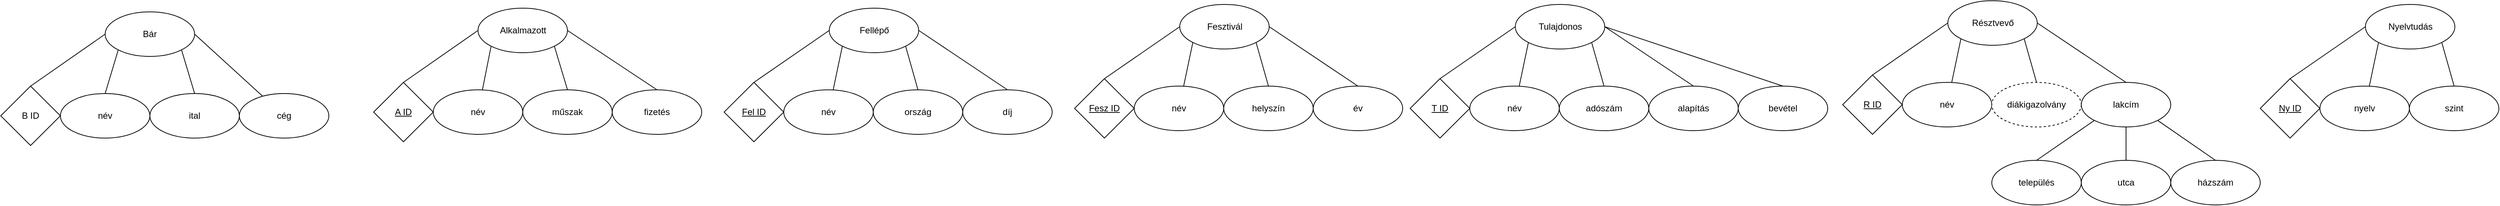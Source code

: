 <mxfile version="22.0.4" type="device">
  <diagram name="1 oldal" id="AQIEn34jIy1BkMUivAL6">
    <mxGraphModel dx="875" dy="445" grid="1" gridSize="10" guides="1" tooltips="1" connect="1" arrows="1" fold="1" page="1" pageScale="1" pageWidth="827" pageHeight="1169" math="0" shadow="0">
      <root>
        <mxCell id="0" />
        <mxCell id="1" parent="0" />
        <mxCell id="ckT-fIOzFa40TL3dtKwB-10" style="rounded=0;orthogonalLoop=1;jettySize=auto;html=1;exitX=0;exitY=1;exitDx=0;exitDy=0;endArrow=none;endFill=0;" edge="1" parent="1" source="ckT-fIOzFa40TL3dtKwB-1" target="ckT-fIOzFa40TL3dtKwB-3">
          <mxGeometry relative="1" as="geometry" />
        </mxCell>
        <mxCell id="ckT-fIOzFa40TL3dtKwB-11" style="rounded=0;orthogonalLoop=1;jettySize=auto;html=1;exitX=1;exitY=1;exitDx=0;exitDy=0;entryX=0.5;entryY=0;entryDx=0;entryDy=0;endArrow=none;endFill=0;" edge="1" parent="1" source="ckT-fIOzFa40TL3dtKwB-1" target="ckT-fIOzFa40TL3dtKwB-4">
          <mxGeometry relative="1" as="geometry" />
        </mxCell>
        <mxCell id="ckT-fIOzFa40TL3dtKwB-12" style="rounded=0;orthogonalLoop=1;jettySize=auto;html=1;exitX=1;exitY=0.5;exitDx=0;exitDy=0;entryX=0.5;entryY=0;entryDx=0;entryDy=0;endArrow=none;endFill=0;" edge="1" parent="1" source="ckT-fIOzFa40TL3dtKwB-1" target="ckT-fIOzFa40TL3dtKwB-6">
          <mxGeometry relative="1" as="geometry" />
        </mxCell>
        <mxCell id="ckT-fIOzFa40TL3dtKwB-25" style="rounded=0;orthogonalLoop=1;jettySize=auto;html=1;exitX=0;exitY=0.5;exitDx=0;exitDy=0;entryX=0.5;entryY=0;entryDx=0;entryDy=0;endArrow=none;endFill=0;" edge="1" parent="1" source="ckT-fIOzFa40TL3dtKwB-1" target="ckT-fIOzFa40TL3dtKwB-13">
          <mxGeometry relative="1" as="geometry" />
        </mxCell>
        <mxCell id="ckT-fIOzFa40TL3dtKwB-1" value="Alkalmazott" style="ellipse;html=1;" vertex="1" parent="1">
          <mxGeometry x="860" y="405" width="120" height="60" as="geometry" />
        </mxCell>
        <mxCell id="ckT-fIOzFa40TL3dtKwB-3" value="név" style="ellipse;whiteSpace=wrap;html=1;" vertex="1" parent="1">
          <mxGeometry x="800" y="515" width="120" height="60" as="geometry" />
        </mxCell>
        <mxCell id="ckT-fIOzFa40TL3dtKwB-4" value="műszak" style="ellipse;whiteSpace=wrap;html=1;" vertex="1" parent="1">
          <mxGeometry x="920" y="515" width="120" height="60" as="geometry" />
        </mxCell>
        <mxCell id="ckT-fIOzFa40TL3dtKwB-6" value="fizetés" style="ellipse;whiteSpace=wrap;html=1;" vertex="1" parent="1">
          <mxGeometry x="1040" y="515" width="120" height="60" as="geometry" />
        </mxCell>
        <mxCell id="ckT-fIOzFa40TL3dtKwB-13" value="&lt;u&gt;A ID&lt;/u&gt;" style="rhombus;whiteSpace=wrap;html=1;" vertex="1" parent="1">
          <mxGeometry x="720" y="505" width="80" height="80" as="geometry" />
        </mxCell>
        <mxCell id="ckT-fIOzFa40TL3dtKwB-21" style="rounded=0;orthogonalLoop=1;jettySize=auto;html=1;exitX=0;exitY=1;exitDx=0;exitDy=0;entryX=0.5;entryY=0;entryDx=0;entryDy=0;endArrow=none;endFill=0;" edge="1" parent="1" source="ckT-fIOzFa40TL3dtKwB-14" target="ckT-fIOzFa40TL3dtKwB-16">
          <mxGeometry relative="1" as="geometry" />
        </mxCell>
        <mxCell id="ckT-fIOzFa40TL3dtKwB-22" style="rounded=0;orthogonalLoop=1;jettySize=auto;html=1;exitX=1;exitY=1;exitDx=0;exitDy=0;entryX=0.5;entryY=0;entryDx=0;entryDy=0;endArrow=none;endFill=0;" edge="1" parent="1" source="ckT-fIOzFa40TL3dtKwB-14" target="ckT-fIOzFa40TL3dtKwB-17">
          <mxGeometry relative="1" as="geometry" />
        </mxCell>
        <mxCell id="ckT-fIOzFa40TL3dtKwB-23" style="rounded=0;orthogonalLoop=1;jettySize=auto;html=1;exitX=1;exitY=0.5;exitDx=0;exitDy=0;endArrow=none;endFill=0;" edge="1" parent="1" source="ckT-fIOzFa40TL3dtKwB-14" target="ckT-fIOzFa40TL3dtKwB-18">
          <mxGeometry relative="1" as="geometry" />
        </mxCell>
        <mxCell id="ckT-fIOzFa40TL3dtKwB-24" style="rounded=0;orthogonalLoop=1;jettySize=auto;html=1;exitX=0;exitY=0.5;exitDx=0;exitDy=0;entryX=0.5;entryY=0;entryDx=0;entryDy=0;endArrow=none;endFill=0;" edge="1" parent="1" source="ckT-fIOzFa40TL3dtKwB-14" target="ckT-fIOzFa40TL3dtKwB-15">
          <mxGeometry relative="1" as="geometry" />
        </mxCell>
        <mxCell id="ckT-fIOzFa40TL3dtKwB-14" value="Bár" style="ellipse;whiteSpace=wrap;html=1;" vertex="1" parent="1">
          <mxGeometry x="360" y="410" width="120" height="60" as="geometry" />
        </mxCell>
        <mxCell id="ckT-fIOzFa40TL3dtKwB-15" value="B ID" style="rhombus;whiteSpace=wrap;html=1;" vertex="1" parent="1">
          <mxGeometry x="220" y="510" width="80" height="80" as="geometry" />
        </mxCell>
        <mxCell id="ckT-fIOzFa40TL3dtKwB-16" value="név" style="ellipse;whiteSpace=wrap;html=1;" vertex="1" parent="1">
          <mxGeometry x="300" y="520" width="120" height="60" as="geometry" />
        </mxCell>
        <mxCell id="ckT-fIOzFa40TL3dtKwB-17" value="ital" style="ellipse;whiteSpace=wrap;html=1;" vertex="1" parent="1">
          <mxGeometry x="420" y="520" width="120" height="60" as="geometry" />
        </mxCell>
        <mxCell id="ckT-fIOzFa40TL3dtKwB-18" value="cég" style="ellipse;whiteSpace=wrap;html=1;" vertex="1" parent="1">
          <mxGeometry x="540" y="520" width="120" height="60" as="geometry" />
        </mxCell>
        <mxCell id="ckT-fIOzFa40TL3dtKwB-27" style="rounded=0;orthogonalLoop=1;jettySize=auto;html=1;exitX=0;exitY=1;exitDx=0;exitDy=0;endArrow=none;endFill=0;" edge="1" parent="1" source="ckT-fIOzFa40TL3dtKwB-31" target="ckT-fIOzFa40TL3dtKwB-32">
          <mxGeometry relative="1" as="geometry" />
        </mxCell>
        <mxCell id="ckT-fIOzFa40TL3dtKwB-28" style="rounded=0;orthogonalLoop=1;jettySize=auto;html=1;exitX=1;exitY=1;exitDx=0;exitDy=0;entryX=0.5;entryY=0;entryDx=0;entryDy=0;endArrow=none;endFill=0;" edge="1" parent="1" source="ckT-fIOzFa40TL3dtKwB-31" target="ckT-fIOzFa40TL3dtKwB-33">
          <mxGeometry relative="1" as="geometry" />
        </mxCell>
        <mxCell id="ckT-fIOzFa40TL3dtKwB-29" style="rounded=0;orthogonalLoop=1;jettySize=auto;html=1;exitX=1;exitY=0.5;exitDx=0;exitDy=0;entryX=0.5;entryY=0;entryDx=0;entryDy=0;endArrow=none;endFill=0;" edge="1" parent="1" source="ckT-fIOzFa40TL3dtKwB-31" target="ckT-fIOzFa40TL3dtKwB-34">
          <mxGeometry relative="1" as="geometry" />
        </mxCell>
        <mxCell id="ckT-fIOzFa40TL3dtKwB-30" style="rounded=0;orthogonalLoop=1;jettySize=auto;html=1;exitX=0;exitY=0.5;exitDx=0;exitDy=0;entryX=0.5;entryY=0;entryDx=0;entryDy=0;endArrow=none;endFill=0;" edge="1" parent="1" source="ckT-fIOzFa40TL3dtKwB-31" target="ckT-fIOzFa40TL3dtKwB-35">
          <mxGeometry relative="1" as="geometry" />
        </mxCell>
        <mxCell id="ckT-fIOzFa40TL3dtKwB-31" value="Fellépő" style="ellipse;html=1;" vertex="1" parent="1">
          <mxGeometry x="1331" y="405" width="120" height="60" as="geometry" />
        </mxCell>
        <mxCell id="ckT-fIOzFa40TL3dtKwB-32" value="név" style="ellipse;whiteSpace=wrap;html=1;" vertex="1" parent="1">
          <mxGeometry x="1270" y="515" width="120" height="60" as="geometry" />
        </mxCell>
        <mxCell id="ckT-fIOzFa40TL3dtKwB-33" value="ország" style="ellipse;whiteSpace=wrap;html=1;" vertex="1" parent="1">
          <mxGeometry x="1390" y="515" width="120" height="60" as="geometry" />
        </mxCell>
        <mxCell id="ckT-fIOzFa40TL3dtKwB-34" value="díj" style="ellipse;whiteSpace=wrap;html=1;" vertex="1" parent="1">
          <mxGeometry x="1510" y="515" width="120" height="60" as="geometry" />
        </mxCell>
        <mxCell id="ckT-fIOzFa40TL3dtKwB-35" value="&lt;u&gt;Fel ID&lt;/u&gt;" style="rhombus;whiteSpace=wrap;html=1;" vertex="1" parent="1">
          <mxGeometry x="1190" y="505" width="80" height="80" as="geometry" />
        </mxCell>
        <mxCell id="ckT-fIOzFa40TL3dtKwB-36" style="rounded=0;orthogonalLoop=1;jettySize=auto;html=1;exitX=0;exitY=1;exitDx=0;exitDy=0;endArrow=none;endFill=0;" edge="1" parent="1" source="ckT-fIOzFa40TL3dtKwB-40" target="ckT-fIOzFa40TL3dtKwB-41">
          <mxGeometry relative="1" as="geometry" />
        </mxCell>
        <mxCell id="ckT-fIOzFa40TL3dtKwB-37" style="rounded=0;orthogonalLoop=1;jettySize=auto;html=1;exitX=1;exitY=1;exitDx=0;exitDy=0;entryX=0.5;entryY=0;entryDx=0;entryDy=0;endArrow=none;endFill=0;" edge="1" parent="1" source="ckT-fIOzFa40TL3dtKwB-40" target="ckT-fIOzFa40TL3dtKwB-42">
          <mxGeometry relative="1" as="geometry" />
        </mxCell>
        <mxCell id="ckT-fIOzFa40TL3dtKwB-38" style="rounded=0;orthogonalLoop=1;jettySize=auto;html=1;exitX=1;exitY=0.5;exitDx=0;exitDy=0;entryX=0.5;entryY=0;entryDx=0;entryDy=0;endArrow=none;endFill=0;" edge="1" parent="1" source="ckT-fIOzFa40TL3dtKwB-40" target="ckT-fIOzFa40TL3dtKwB-43">
          <mxGeometry relative="1" as="geometry" />
        </mxCell>
        <mxCell id="ckT-fIOzFa40TL3dtKwB-39" style="rounded=0;orthogonalLoop=1;jettySize=auto;html=1;exitX=0;exitY=0.5;exitDx=0;exitDy=0;entryX=0.5;entryY=0;entryDx=0;entryDy=0;endArrow=none;endFill=0;" edge="1" parent="1" source="ckT-fIOzFa40TL3dtKwB-40" target="ckT-fIOzFa40TL3dtKwB-44">
          <mxGeometry relative="1" as="geometry" />
        </mxCell>
        <mxCell id="ckT-fIOzFa40TL3dtKwB-40" value="Fesztivál" style="ellipse;html=1;" vertex="1" parent="1">
          <mxGeometry x="1801" y="400" width="120" height="60" as="geometry" />
        </mxCell>
        <mxCell id="ckT-fIOzFa40TL3dtKwB-41" value="név" style="ellipse;whiteSpace=wrap;html=1;" vertex="1" parent="1">
          <mxGeometry x="1740" y="510" width="120" height="60" as="geometry" />
        </mxCell>
        <mxCell id="ckT-fIOzFa40TL3dtKwB-42" value="helyszín" style="ellipse;whiteSpace=wrap;html=1;" vertex="1" parent="1">
          <mxGeometry x="1860" y="510" width="120" height="60" as="geometry" />
        </mxCell>
        <mxCell id="ckT-fIOzFa40TL3dtKwB-43" value="év" style="ellipse;whiteSpace=wrap;html=1;" vertex="1" parent="1">
          <mxGeometry x="1980" y="510" width="120" height="60" as="geometry" />
        </mxCell>
        <mxCell id="ckT-fIOzFa40TL3dtKwB-44" value="&lt;u&gt;Fesz ID&lt;/u&gt;" style="rhombus;whiteSpace=wrap;html=1;" vertex="1" parent="1">
          <mxGeometry x="1660" y="500" width="80" height="80" as="geometry" />
        </mxCell>
        <mxCell id="ckT-fIOzFa40TL3dtKwB-45" style="rounded=0;orthogonalLoop=1;jettySize=auto;html=1;exitX=0;exitY=1;exitDx=0;exitDy=0;endArrow=none;endFill=0;" edge="1" parent="1" source="ckT-fIOzFa40TL3dtKwB-49" target="ckT-fIOzFa40TL3dtKwB-50">
          <mxGeometry relative="1" as="geometry" />
        </mxCell>
        <mxCell id="ckT-fIOzFa40TL3dtKwB-46" style="rounded=0;orthogonalLoop=1;jettySize=auto;html=1;exitX=1;exitY=1;exitDx=0;exitDy=0;entryX=0.5;entryY=0;entryDx=0;entryDy=0;endArrow=none;endFill=0;" edge="1" parent="1" source="ckT-fIOzFa40TL3dtKwB-49" target="ckT-fIOzFa40TL3dtKwB-51">
          <mxGeometry relative="1" as="geometry" />
        </mxCell>
        <mxCell id="ckT-fIOzFa40TL3dtKwB-47" style="rounded=0;orthogonalLoop=1;jettySize=auto;html=1;exitX=1;exitY=0.5;exitDx=0;exitDy=0;entryX=0.5;entryY=0;entryDx=0;entryDy=0;endArrow=none;endFill=0;" edge="1" parent="1" source="ckT-fIOzFa40TL3dtKwB-49" target="ckT-fIOzFa40TL3dtKwB-52">
          <mxGeometry relative="1" as="geometry" />
        </mxCell>
        <mxCell id="ckT-fIOzFa40TL3dtKwB-48" style="rounded=0;orthogonalLoop=1;jettySize=auto;html=1;exitX=0;exitY=0.5;exitDx=0;exitDy=0;entryX=0.5;entryY=0;entryDx=0;entryDy=0;endArrow=none;endFill=0;" edge="1" parent="1" source="ckT-fIOzFa40TL3dtKwB-49" target="ckT-fIOzFa40TL3dtKwB-53">
          <mxGeometry relative="1" as="geometry" />
        </mxCell>
        <mxCell id="ckT-fIOzFa40TL3dtKwB-49" value="Tulajdonos" style="ellipse;html=1;" vertex="1" parent="1">
          <mxGeometry x="2251" y="400" width="120" height="60" as="geometry" />
        </mxCell>
        <mxCell id="ckT-fIOzFa40TL3dtKwB-50" value="név" style="ellipse;whiteSpace=wrap;html=1;" vertex="1" parent="1">
          <mxGeometry x="2190" y="510" width="120" height="60" as="geometry" />
        </mxCell>
        <mxCell id="ckT-fIOzFa40TL3dtKwB-51" value="adószám" style="ellipse;whiteSpace=wrap;html=1;" vertex="1" parent="1">
          <mxGeometry x="2310" y="510" width="120" height="60" as="geometry" />
        </mxCell>
        <mxCell id="ckT-fIOzFa40TL3dtKwB-52" value="alapítás" style="ellipse;whiteSpace=wrap;html=1;" vertex="1" parent="1">
          <mxGeometry x="2430" y="510" width="120" height="60" as="geometry" />
        </mxCell>
        <mxCell id="ckT-fIOzFa40TL3dtKwB-53" value="&lt;u&gt;T ID&lt;/u&gt;" style="rhombus;whiteSpace=wrap;html=1;" vertex="1" parent="1">
          <mxGeometry x="2110" y="500" width="80" height="80" as="geometry" />
        </mxCell>
        <mxCell id="ckT-fIOzFa40TL3dtKwB-55" style="rounded=0;orthogonalLoop=1;jettySize=auto;html=1;exitX=0.5;exitY=0;exitDx=0;exitDy=0;entryX=1;entryY=0.5;entryDx=0;entryDy=0;endArrow=none;endFill=0;" edge="1" parent="1" source="ckT-fIOzFa40TL3dtKwB-54" target="ckT-fIOzFa40TL3dtKwB-49">
          <mxGeometry relative="1" as="geometry" />
        </mxCell>
        <mxCell id="ckT-fIOzFa40TL3dtKwB-54" value="bevétel" style="ellipse;whiteSpace=wrap;html=1;" vertex="1" parent="1">
          <mxGeometry x="2550" y="510" width="120" height="60" as="geometry" />
        </mxCell>
        <mxCell id="ckT-fIOzFa40TL3dtKwB-56" style="edgeStyle=orthogonalEdgeStyle;rounded=0;orthogonalLoop=1;jettySize=auto;html=1;exitX=0.5;exitY=1;exitDx=0;exitDy=0;" edge="1" parent="1" source="ckT-fIOzFa40TL3dtKwB-54" target="ckT-fIOzFa40TL3dtKwB-54">
          <mxGeometry relative="1" as="geometry" />
        </mxCell>
        <mxCell id="ckT-fIOzFa40TL3dtKwB-57" style="rounded=0;orthogonalLoop=1;jettySize=auto;html=1;exitX=0;exitY=1;exitDx=0;exitDy=0;endArrow=none;endFill=0;" edge="1" parent="1" source="ckT-fIOzFa40TL3dtKwB-61" target="ckT-fIOzFa40TL3dtKwB-62">
          <mxGeometry relative="1" as="geometry" />
        </mxCell>
        <mxCell id="ckT-fIOzFa40TL3dtKwB-58" style="rounded=0;orthogonalLoop=1;jettySize=auto;html=1;exitX=1;exitY=1;exitDx=0;exitDy=0;entryX=0.5;entryY=0;entryDx=0;entryDy=0;endArrow=none;endFill=0;" edge="1" parent="1" source="ckT-fIOzFa40TL3dtKwB-61" target="ckT-fIOzFa40TL3dtKwB-63">
          <mxGeometry relative="1" as="geometry" />
        </mxCell>
        <mxCell id="ckT-fIOzFa40TL3dtKwB-59" style="rounded=0;orthogonalLoop=1;jettySize=auto;html=1;exitX=1;exitY=0.5;exitDx=0;exitDy=0;entryX=0.5;entryY=0;entryDx=0;entryDy=0;endArrow=none;endFill=0;" edge="1" parent="1" source="ckT-fIOzFa40TL3dtKwB-61" target="ckT-fIOzFa40TL3dtKwB-64">
          <mxGeometry relative="1" as="geometry" />
        </mxCell>
        <mxCell id="ckT-fIOzFa40TL3dtKwB-60" style="rounded=0;orthogonalLoop=1;jettySize=auto;html=1;exitX=0;exitY=0.5;exitDx=0;exitDy=0;entryX=0.5;entryY=0;entryDx=0;entryDy=0;endArrow=none;endFill=0;" edge="1" parent="1" source="ckT-fIOzFa40TL3dtKwB-61" target="ckT-fIOzFa40TL3dtKwB-65">
          <mxGeometry relative="1" as="geometry" />
        </mxCell>
        <mxCell id="ckT-fIOzFa40TL3dtKwB-61" value="Résztvevő" style="ellipse;html=1;" vertex="1" parent="1">
          <mxGeometry x="2831" y="395" width="120" height="60" as="geometry" />
        </mxCell>
        <mxCell id="ckT-fIOzFa40TL3dtKwB-62" value="név" style="ellipse;whiteSpace=wrap;html=1;" vertex="1" parent="1">
          <mxGeometry x="2770" y="505" width="120" height="60" as="geometry" />
        </mxCell>
        <mxCell id="ckT-fIOzFa40TL3dtKwB-63" value="diákigazolvány" style="ellipse;whiteSpace=wrap;html=1;dashed=1;" vertex="1" parent="1">
          <mxGeometry x="2890" y="505" width="120" height="60" as="geometry" />
        </mxCell>
        <mxCell id="ckT-fIOzFa40TL3dtKwB-69" style="rounded=0;orthogonalLoop=1;jettySize=auto;html=1;exitX=0;exitY=1;exitDx=0;exitDy=0;entryX=0.5;entryY=0;entryDx=0;entryDy=0;endArrow=none;endFill=0;" edge="1" parent="1" source="ckT-fIOzFa40TL3dtKwB-64" target="ckT-fIOzFa40TL3dtKwB-66">
          <mxGeometry relative="1" as="geometry" />
        </mxCell>
        <mxCell id="ckT-fIOzFa40TL3dtKwB-70" style="rounded=0;orthogonalLoop=1;jettySize=auto;html=1;exitX=0.5;exitY=1;exitDx=0;exitDy=0;entryX=0.5;entryY=0;entryDx=0;entryDy=0;endArrow=none;endFill=0;" edge="1" parent="1" source="ckT-fIOzFa40TL3dtKwB-64" target="ckT-fIOzFa40TL3dtKwB-68">
          <mxGeometry relative="1" as="geometry" />
        </mxCell>
        <mxCell id="ckT-fIOzFa40TL3dtKwB-71" style="rounded=0;orthogonalLoop=1;jettySize=auto;html=1;exitX=1;exitY=1;exitDx=0;exitDy=0;entryX=0.5;entryY=0;entryDx=0;entryDy=0;endArrow=none;endFill=0;" edge="1" parent="1" source="ckT-fIOzFa40TL3dtKwB-64" target="ckT-fIOzFa40TL3dtKwB-67">
          <mxGeometry relative="1" as="geometry" />
        </mxCell>
        <mxCell id="ckT-fIOzFa40TL3dtKwB-64" value="lakcím" style="ellipse;whiteSpace=wrap;html=1;" vertex="1" parent="1">
          <mxGeometry x="3010" y="505" width="120" height="60" as="geometry" />
        </mxCell>
        <mxCell id="ckT-fIOzFa40TL3dtKwB-65" value="&lt;u&gt;R ID&lt;/u&gt;" style="rhombus;whiteSpace=wrap;html=1;" vertex="1" parent="1">
          <mxGeometry x="2690" y="495" width="80" height="80" as="geometry" />
        </mxCell>
        <mxCell id="ckT-fIOzFa40TL3dtKwB-66" value="település" style="ellipse;whiteSpace=wrap;html=1;" vertex="1" parent="1">
          <mxGeometry x="2890" y="610" width="120" height="60" as="geometry" />
        </mxCell>
        <mxCell id="ckT-fIOzFa40TL3dtKwB-67" value="házszám" style="ellipse;whiteSpace=wrap;html=1;" vertex="1" parent="1">
          <mxGeometry x="3130" y="610" width="120" height="60" as="geometry" />
        </mxCell>
        <mxCell id="ckT-fIOzFa40TL3dtKwB-68" value="utca" style="ellipse;whiteSpace=wrap;html=1;" vertex="1" parent="1">
          <mxGeometry x="3010" y="610" width="120" height="60" as="geometry" />
        </mxCell>
        <mxCell id="ckT-fIOzFa40TL3dtKwB-72" style="rounded=0;orthogonalLoop=1;jettySize=auto;html=1;exitX=0;exitY=1;exitDx=0;exitDy=0;endArrow=none;endFill=0;" edge="1" parent="1" source="ckT-fIOzFa40TL3dtKwB-76" target="ckT-fIOzFa40TL3dtKwB-77">
          <mxGeometry relative="1" as="geometry" />
        </mxCell>
        <mxCell id="ckT-fIOzFa40TL3dtKwB-73" style="rounded=0;orthogonalLoop=1;jettySize=auto;html=1;exitX=1;exitY=1;exitDx=0;exitDy=0;entryX=0.5;entryY=0;entryDx=0;entryDy=0;endArrow=none;endFill=0;" edge="1" parent="1" source="ckT-fIOzFa40TL3dtKwB-76" target="ckT-fIOzFa40TL3dtKwB-78">
          <mxGeometry relative="1" as="geometry" />
        </mxCell>
        <mxCell id="ckT-fIOzFa40TL3dtKwB-75" style="rounded=0;orthogonalLoop=1;jettySize=auto;html=1;exitX=0;exitY=0.5;exitDx=0;exitDy=0;entryX=0.5;entryY=0;entryDx=0;entryDy=0;endArrow=none;endFill=0;" edge="1" parent="1" source="ckT-fIOzFa40TL3dtKwB-76" target="ckT-fIOzFa40TL3dtKwB-80">
          <mxGeometry relative="1" as="geometry" />
        </mxCell>
        <mxCell id="ckT-fIOzFa40TL3dtKwB-76" value="Nyelvtudás" style="ellipse;html=1;" vertex="1" parent="1">
          <mxGeometry x="3391" y="400" width="120" height="60" as="geometry" />
        </mxCell>
        <mxCell id="ckT-fIOzFa40TL3dtKwB-77" value="nyelv" style="ellipse;whiteSpace=wrap;html=1;" vertex="1" parent="1">
          <mxGeometry x="3330" y="510" width="120" height="60" as="geometry" />
        </mxCell>
        <mxCell id="ckT-fIOzFa40TL3dtKwB-78" value="szint" style="ellipse;whiteSpace=wrap;html=1;" vertex="1" parent="1">
          <mxGeometry x="3450" y="510" width="120" height="60" as="geometry" />
        </mxCell>
        <mxCell id="ckT-fIOzFa40TL3dtKwB-80" value="&lt;u&gt;Ny ID&lt;/u&gt;" style="rhombus;whiteSpace=wrap;html=1;" vertex="1" parent="1">
          <mxGeometry x="3250" y="500" width="80" height="80" as="geometry" />
        </mxCell>
      </root>
    </mxGraphModel>
  </diagram>
</mxfile>
